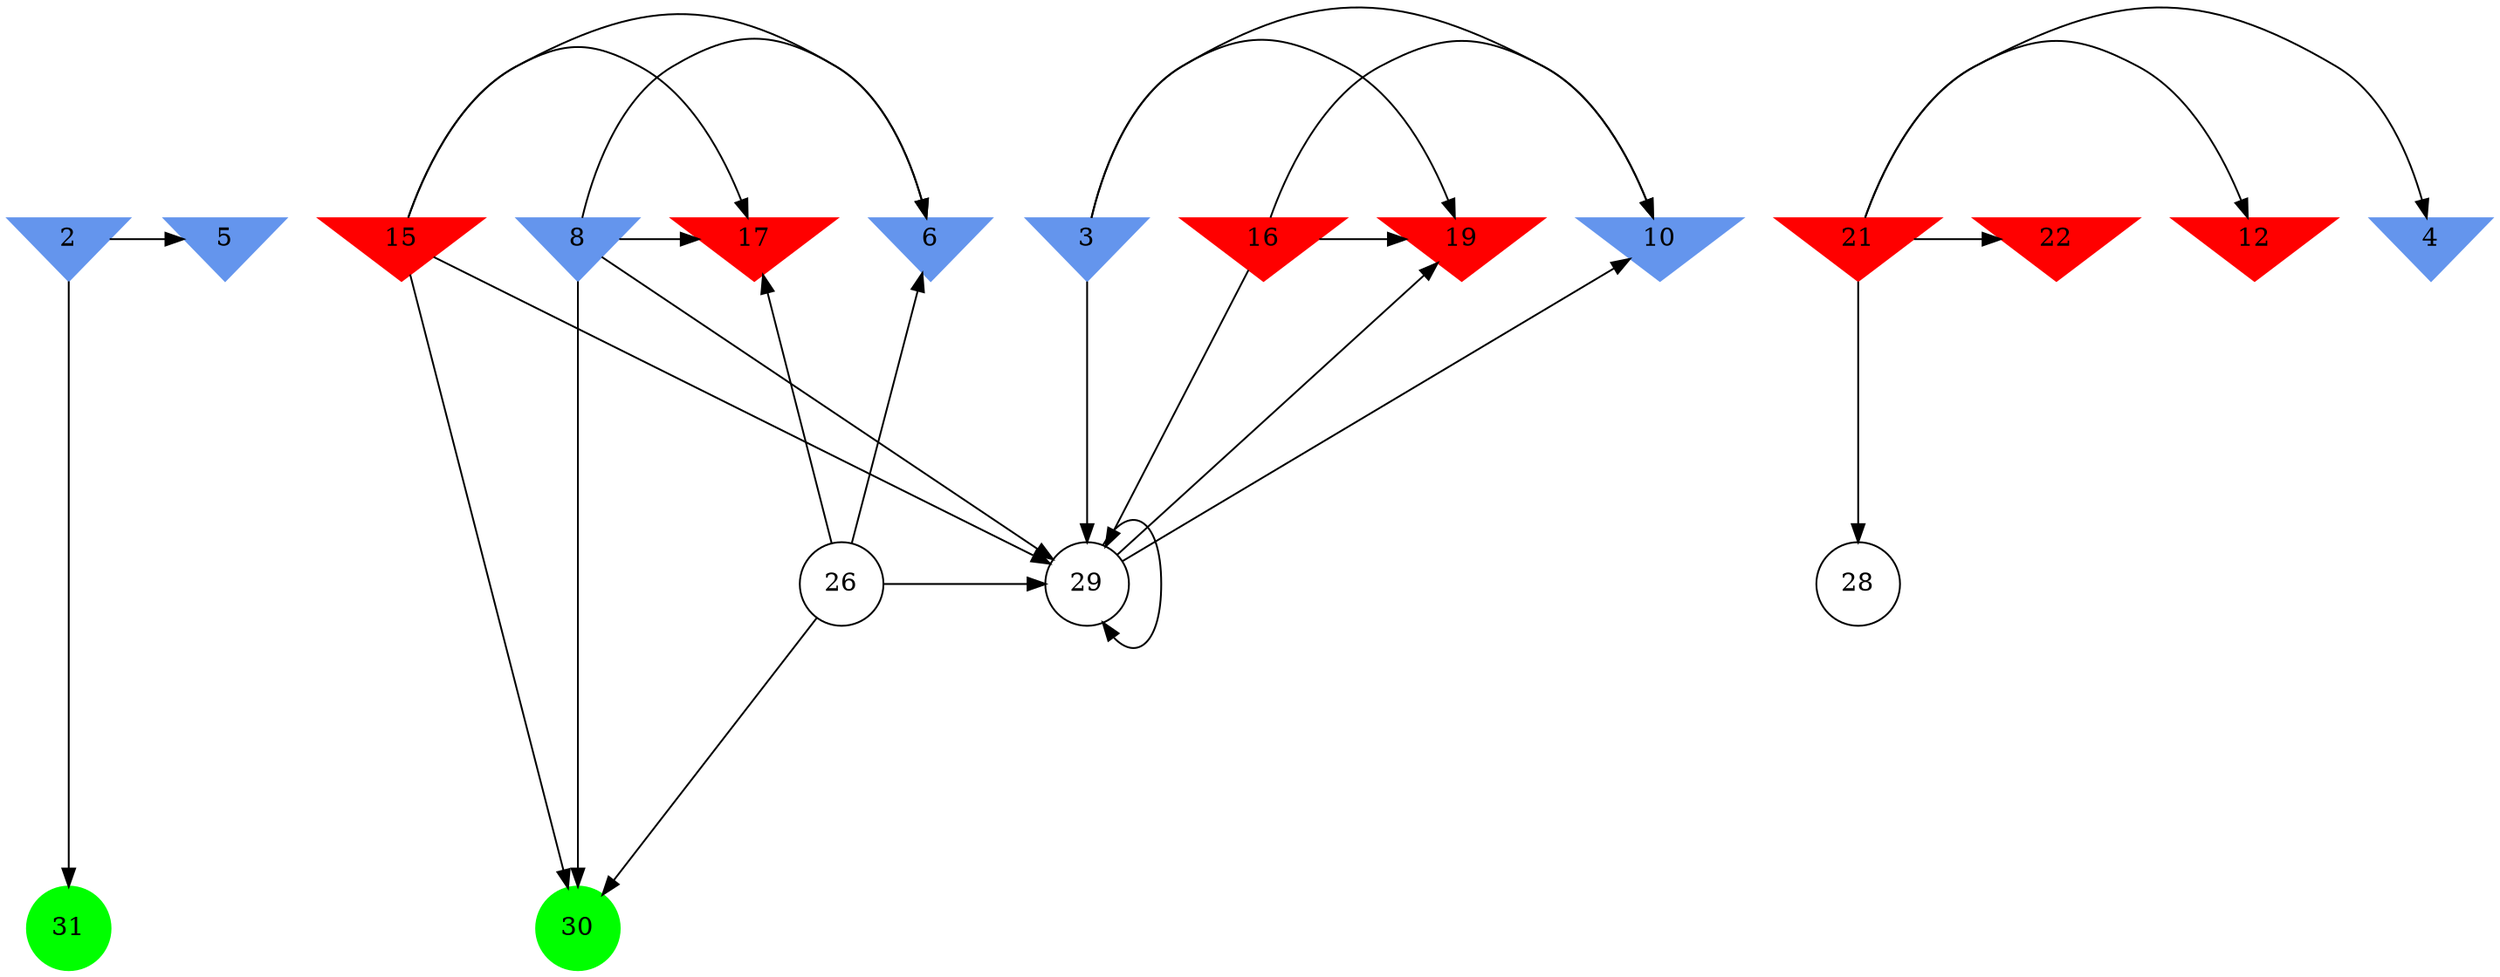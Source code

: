digraph brain {
	ranksep=2.0;
	2 [shape=invtriangle,style=filled,color=cornflowerblue];
	3 [shape=invtriangle,style=filled,color=cornflowerblue];
	4 [shape=invtriangle,style=filled,color=cornflowerblue];
	5 [shape=invtriangle,style=filled,color=cornflowerblue];
	6 [shape=invtriangle,style=filled,color=cornflowerblue];
	8 [shape=invtriangle,style=filled,color=cornflowerblue];
	10 [shape=invtriangle,style=filled,color=cornflowerblue];
	12 [shape=invtriangle,style=filled,color=red];
	15 [shape=invtriangle,style=filled,color=red];
	16 [shape=invtriangle,style=filled,color=red];
	17 [shape=invtriangle,style=filled,color=red];
	19 [shape=invtriangle,style=filled,color=red];
	21 [shape=invtriangle,style=filled,color=red];
	22 [shape=invtriangle,style=filled,color=red];
	26 [shape=circle,color=black];
	28 [shape=circle,color=black];
	29 [shape=circle,color=black];
	30 [shape=circle,style=filled,color=green];
	31 [shape=circle,style=filled,color=green];
	21	->	28;
	21	->	4;
	21	->	12;
	21	->	22;
	3	->	19;
	3	->	29;
	3	->	10;
	29	->	19;
	29	->	29;
	29	->	10;
	16	->	19;
	16	->	29;
	16	->	10;
	2	->	31;
	2	->	5;
	8	->	17;
	8	->	30;
	8	->	6;
	8	->	29;
	26	->	17;
	26	->	30;
	26	->	6;
	26	->	29;
	15	->	17;
	15	->	30;
	15	->	6;
	15	->	29;
	{ rank=same; 2; 3; 4; 5; 6; 8; 10; 12; 15; 16; 17; 19; 21; 22; }
	{ rank=same; 26; 28; 29; }
	{ rank=same; 30; 31; }
}

